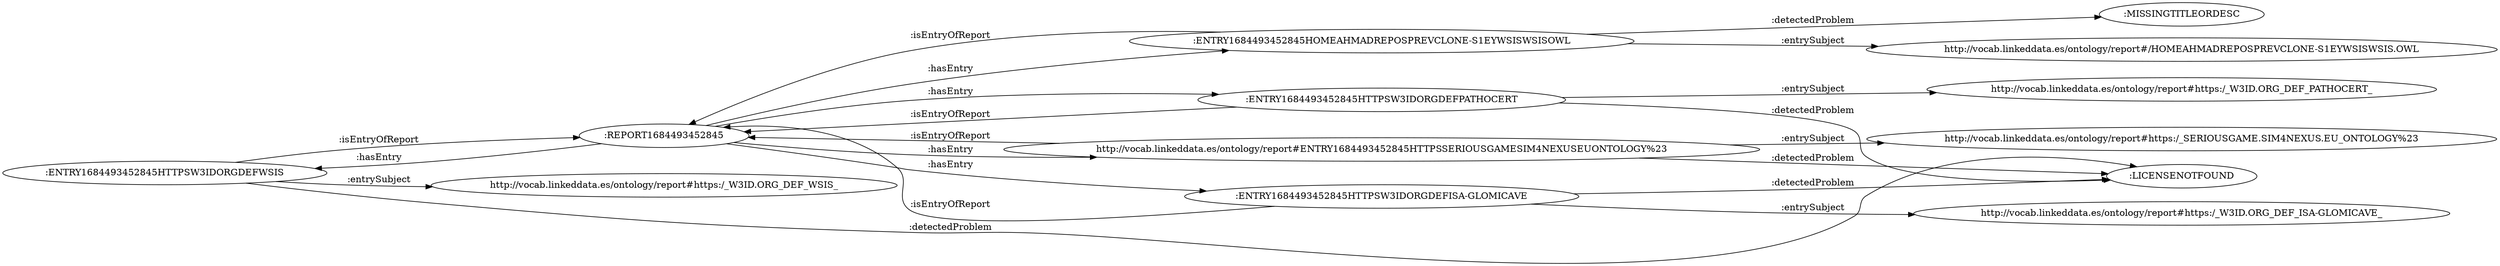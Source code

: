 digraph ar2dtool_diagram { 
rankdir=LR;
size="1501"
	":ENTRY1684493452845HTTPSW3IDORGDEFWSIS" -> ":REPORT1684493452845" [ label = ":isEntryOfReport" ];
	":ENTRY1684493452845HTTPSW3IDORGDEFWSIS" -> "http://vocab.linkeddata.es/ontology/report#https:/_W3ID.ORG_DEF_WSIS_" [ label = ":entrySubject" ];
	":ENTRY1684493452845HTTPSW3IDORGDEFWSIS" -> ":LICENSENOTFOUND" [ label = ":detectedProblem" ];
	":ENTRY1684493452845HOMEAHMADREPOSPREVCLONE-S1EYWSISWSISOWL" -> ":REPORT1684493452845" [ label = ":isEntryOfReport" ];
	":ENTRY1684493452845HOMEAHMADREPOSPREVCLONE-S1EYWSISWSISOWL" -> "http://vocab.linkeddata.es/ontology/report#/HOMEAHMADREPOSPREVCLONE-S1EYWSISWSIS.OWL" [ label = ":entrySubject" ];
	":ENTRY1684493452845HOMEAHMADREPOSPREVCLONE-S1EYWSISWSISOWL" -> ":MISSINGTITLEORDESC" [ label = ":detectedProblem" ];
	"http://vocab.linkeddata.es/ontology/report#ENTRY1684493452845HTTPSSERIOUSGAMESIM4NEXUSEUONTOLOGY%23" -> ":REPORT1684493452845" [ label = ":isEntryOfReport" ];
	"http://vocab.linkeddata.es/ontology/report#ENTRY1684493452845HTTPSSERIOUSGAMESIM4NEXUSEUONTOLOGY%23" -> "http://vocab.linkeddata.es/ontology/report#https:/_SERIOUSGAME.SIM4NEXUS.EU_ONTOLOGY%23" [ label = ":entrySubject" ];
	"http://vocab.linkeddata.es/ontology/report#ENTRY1684493452845HTTPSSERIOUSGAMESIM4NEXUSEUONTOLOGY%23" -> ":LICENSENOTFOUND" [ label = ":detectedProblem" ];
	":ENTRY1684493452845HTTPSW3IDORGDEFISA-GLOMICAVE" -> ":REPORT1684493452845" [ label = ":isEntryOfReport" ];
	":ENTRY1684493452845HTTPSW3IDORGDEFISA-GLOMICAVE" -> "http://vocab.linkeddata.es/ontology/report#https:/_W3ID.ORG_DEF_ISA-GLOMICAVE_" [ label = ":entrySubject" ];
	":ENTRY1684493452845HTTPSW3IDORGDEFISA-GLOMICAVE" -> ":LICENSENOTFOUND" [ label = ":detectedProblem" ];
	":REPORT1684493452845" -> ":ENTRY1684493452845HOMEAHMADREPOSPREVCLONE-S1EYWSISWSISOWL" [ label = ":hasEntry" ];
	":REPORT1684493452845" -> "http://vocab.linkeddata.es/ontology/report#ENTRY1684493452845HTTPSSERIOUSGAMESIM4NEXUSEUONTOLOGY%23" [ label = ":hasEntry" ];
	":REPORT1684493452845" -> ":ENTRY1684493452845HTTPSW3IDORGDEFWSIS" [ label = ":hasEntry" ];
	":REPORT1684493452845" -> ":ENTRY1684493452845HTTPSW3IDORGDEFPATHOCERT" [ label = ":hasEntry" ];
	":REPORT1684493452845" -> ":ENTRY1684493452845HTTPSW3IDORGDEFISA-GLOMICAVE" [ label = ":hasEntry" ];
	":ENTRY1684493452845HTTPSW3IDORGDEFPATHOCERT" -> ":REPORT1684493452845" [ label = ":isEntryOfReport" ];
	":ENTRY1684493452845HTTPSW3IDORGDEFPATHOCERT" -> "http://vocab.linkeddata.es/ontology/report#https:/_W3ID.ORG_DEF_PATHOCERT_" [ label = ":entrySubject" ];
	":ENTRY1684493452845HTTPSW3IDORGDEFPATHOCERT" -> ":LICENSENOTFOUND" [ label = ":detectedProblem" ];

}
